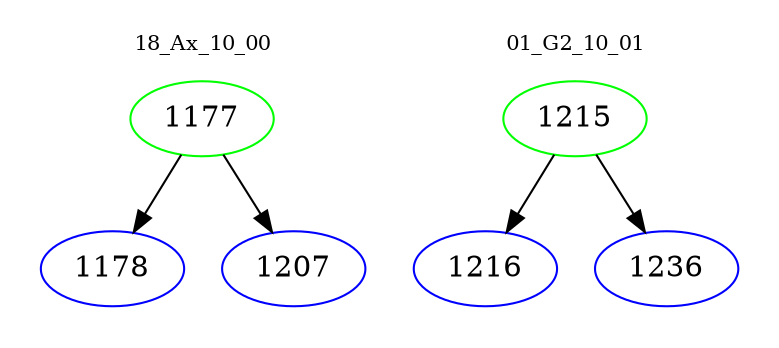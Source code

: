 digraph{
subgraph cluster_0 {
color = white
label = "18_Ax_10_00";
fontsize=10;
T0_1177 [label="1177", color="green"]
T0_1177 -> T0_1178 [color="black"]
T0_1178 [label="1178", color="blue"]
T0_1177 -> T0_1207 [color="black"]
T0_1207 [label="1207", color="blue"]
}
subgraph cluster_1 {
color = white
label = "01_G2_10_01";
fontsize=10;
T1_1215 [label="1215", color="green"]
T1_1215 -> T1_1216 [color="black"]
T1_1216 [label="1216", color="blue"]
T1_1215 -> T1_1236 [color="black"]
T1_1236 [label="1236", color="blue"]
}
}
